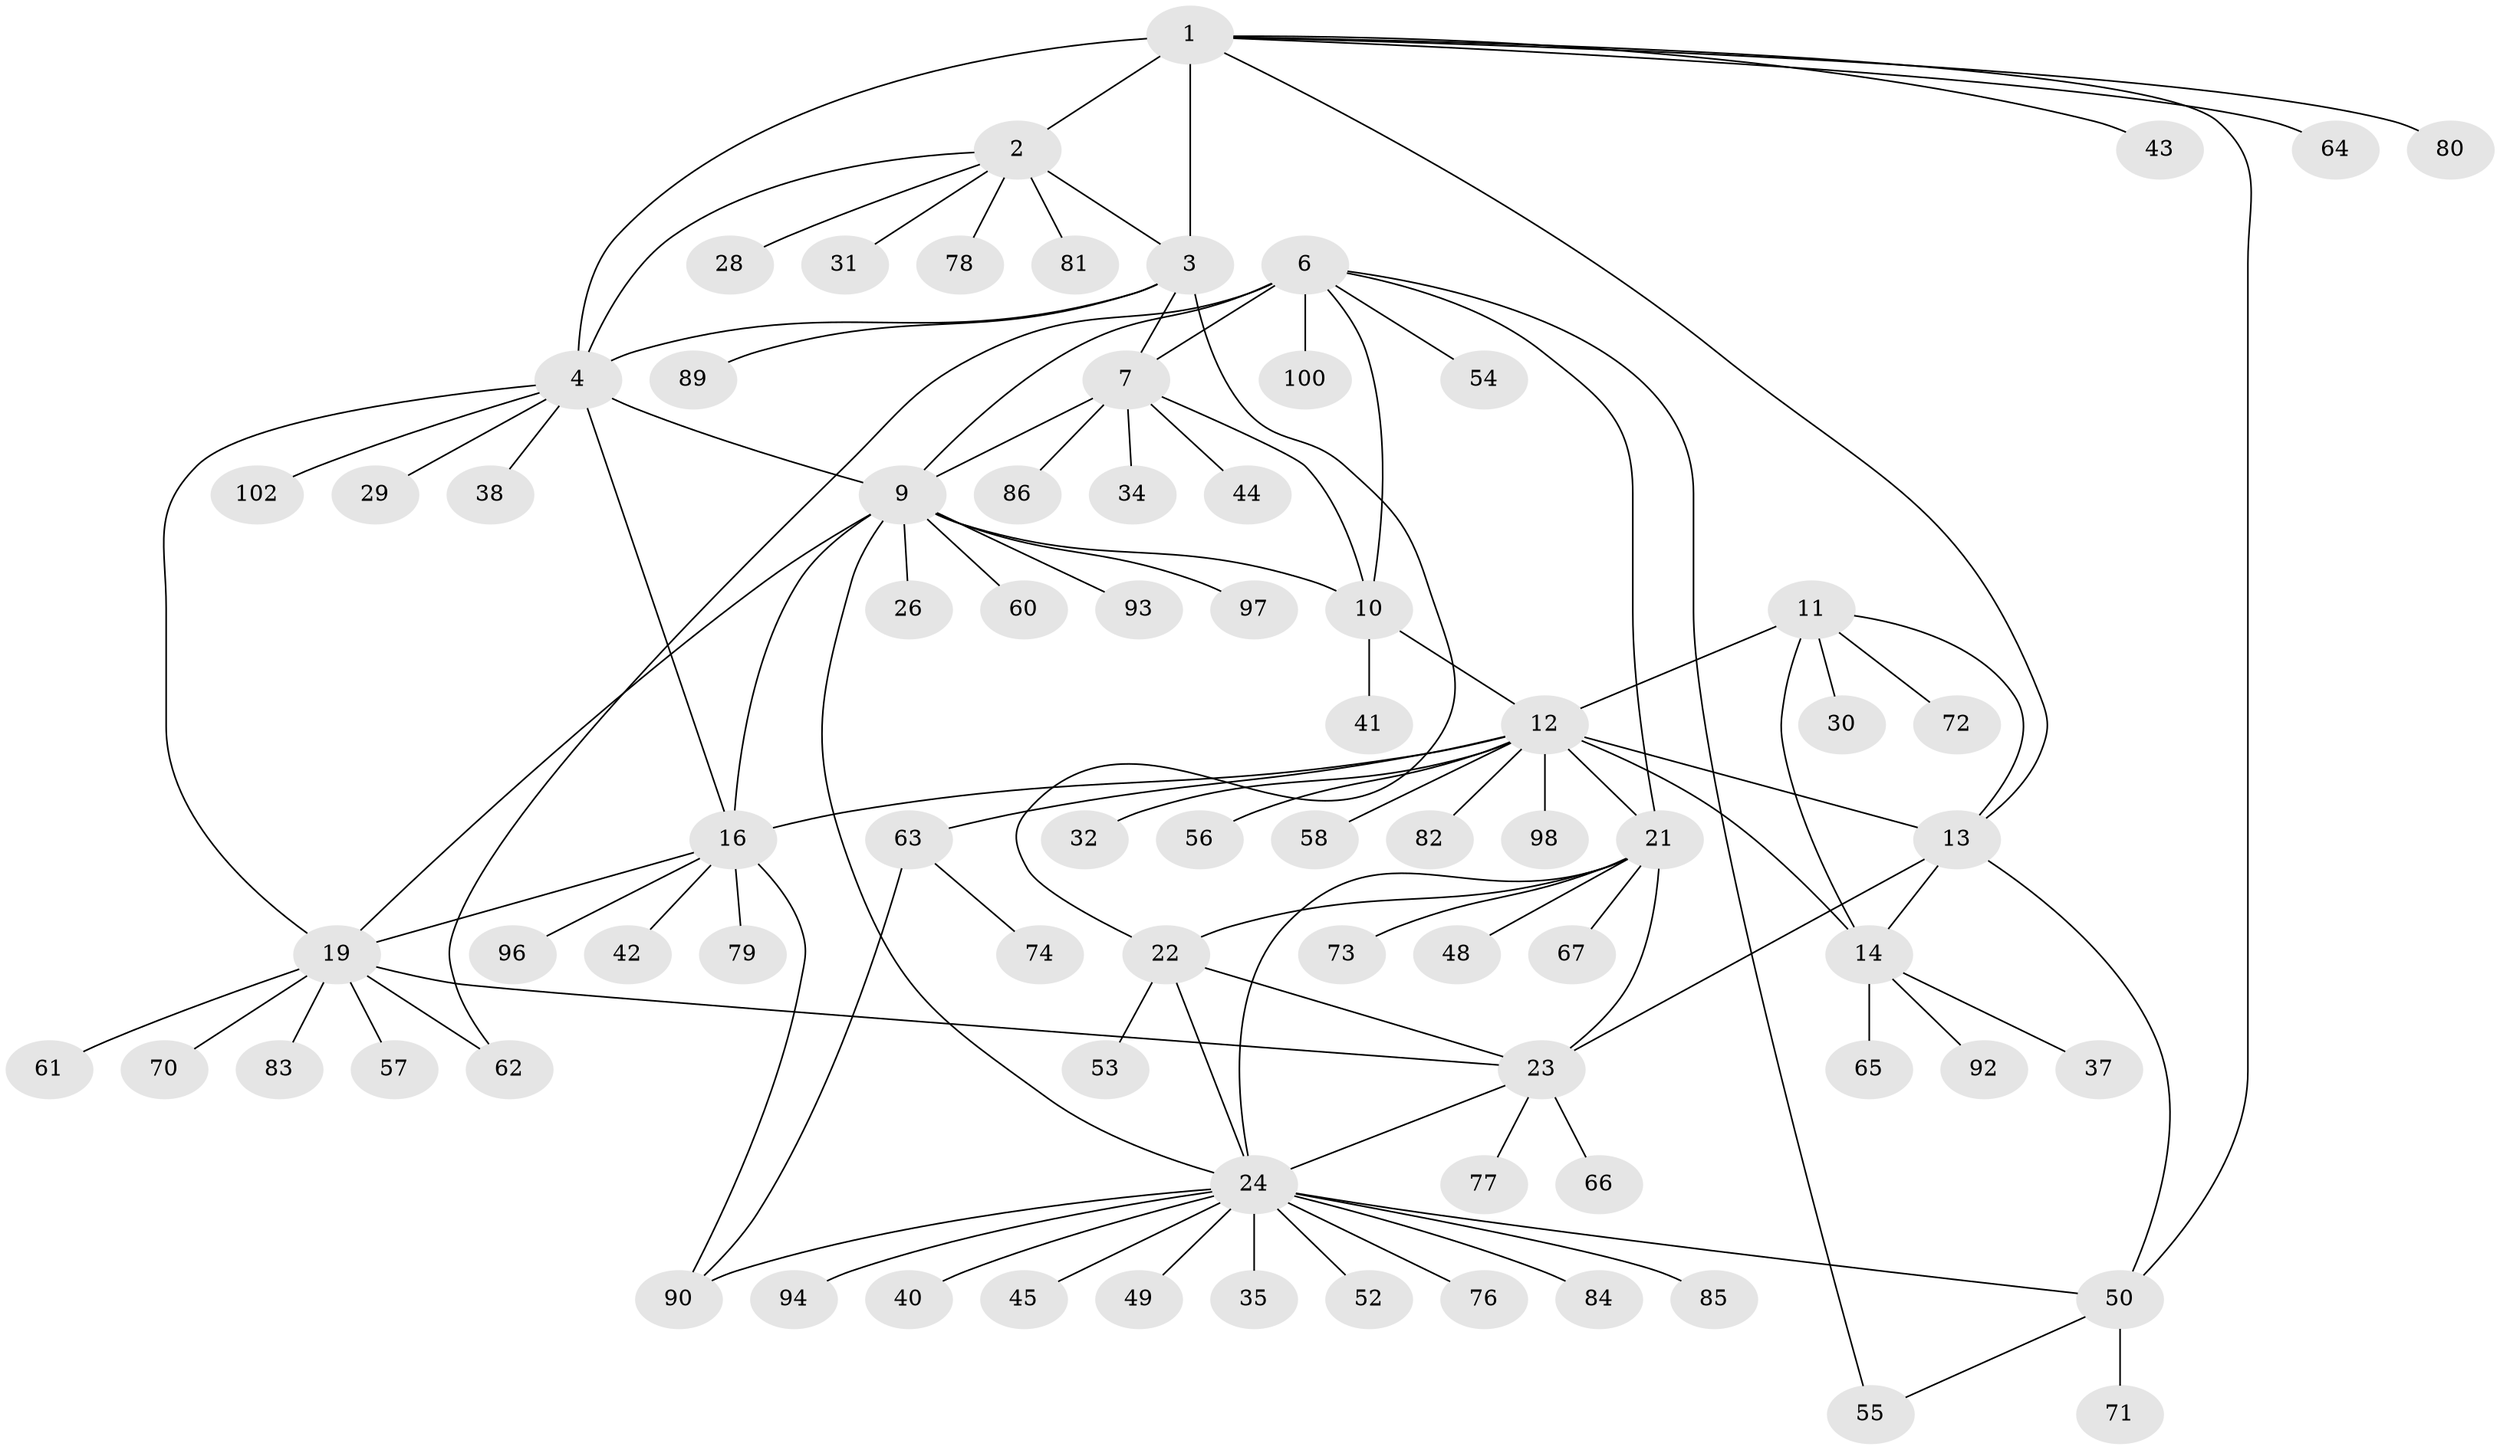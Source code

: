 // original degree distribution, {5: 0.02912621359223301, 9: 0.038834951456310676, 7: 0.07766990291262135, 6: 0.038834951456310676, 8: 0.04854368932038835, 11: 0.009708737864077669, 15: 0.009708737864077669, 2: 0.0970873786407767, 1: 0.6116504854368932, 3: 0.038834951456310676}
// Generated by graph-tools (version 1.1) at 2025/42/03/06/25 10:42:15]
// undirected, 78 vertices, 106 edges
graph export_dot {
graph [start="1"]
  node [color=gray90,style=filled];
  1 [super="+5"];
  2 [super="+51"];
  3 [super="+27"];
  4 [super="+17"];
  6 [super="+8"];
  7 [super="+69"];
  9 [super="+20"];
  10;
  11 [super="+47"];
  12 [super="+15"];
  13 [super="+103"];
  14 [super="+33"];
  16 [super="+18"];
  19 [super="+59"];
  21 [super="+25"];
  22 [super="+36"];
  23 [super="+101"];
  24 [super="+87"];
  26 [super="+91"];
  28;
  29;
  30;
  31 [super="+46"];
  32;
  34;
  35;
  37 [super="+39"];
  38;
  40;
  41;
  42;
  43;
  44;
  45;
  48;
  49;
  50 [super="+68"];
  52;
  53;
  54;
  55 [super="+88"];
  56 [super="+95"];
  57;
  58;
  60 [super="+75"];
  61;
  62;
  63 [super="+99"];
  64;
  65;
  66;
  67;
  70;
  71;
  72;
  73;
  74;
  76;
  77;
  78;
  79;
  80;
  81;
  82;
  83;
  84;
  85;
  86;
  89;
  90;
  92;
  93;
  94;
  96;
  97;
  98;
  100;
  102;
  1 -- 2 [weight=2];
  1 -- 3 [weight=2];
  1 -- 4 [weight=2];
  1 -- 50;
  1 -- 64;
  1 -- 43;
  1 -- 13;
  1 -- 80;
  2 -- 3;
  2 -- 4;
  2 -- 28;
  2 -- 31;
  2 -- 78;
  2 -- 81;
  3 -- 4;
  3 -- 7;
  3 -- 22;
  3 -- 89;
  4 -- 38;
  4 -- 16 [weight=2];
  4 -- 19;
  4 -- 102;
  4 -- 29;
  4 -- 9;
  6 -- 7 [weight=2];
  6 -- 9 [weight=2];
  6 -- 10 [weight=2];
  6 -- 21;
  6 -- 54;
  6 -- 55;
  6 -- 62;
  6 -- 100;
  7 -- 9;
  7 -- 10;
  7 -- 34;
  7 -- 44;
  7 -- 86;
  9 -- 10;
  9 -- 26;
  9 -- 60;
  9 -- 16 [weight=2];
  9 -- 97;
  9 -- 19;
  9 -- 93;
  9 -- 24;
  10 -- 41;
  10 -- 12;
  11 -- 12 [weight=2];
  11 -- 13;
  11 -- 14;
  11 -- 30;
  11 -- 72;
  12 -- 13 [weight=2];
  12 -- 14 [weight=2];
  12 -- 32;
  12 -- 58;
  12 -- 63;
  12 -- 82;
  12 -- 98;
  12 -- 21;
  12 -- 56;
  12 -- 16;
  13 -- 14;
  13 -- 50;
  13 -- 23;
  14 -- 37;
  14 -- 65;
  14 -- 92;
  16 -- 19 [weight=2];
  16 -- 79;
  16 -- 90;
  16 -- 96;
  16 -- 42;
  19 -- 23;
  19 -- 57;
  19 -- 61;
  19 -- 62;
  19 -- 70;
  19 -- 83;
  21 -- 22 [weight=2];
  21 -- 23 [weight=2];
  21 -- 24 [weight=2];
  21 -- 73;
  21 -- 48;
  21 -- 67;
  22 -- 23;
  22 -- 24;
  22 -- 53;
  23 -- 24;
  23 -- 66;
  23 -- 77;
  24 -- 35;
  24 -- 40;
  24 -- 45;
  24 -- 49;
  24 -- 52;
  24 -- 76;
  24 -- 84;
  24 -- 85;
  24 -- 94;
  24 -- 90;
  24 -- 50;
  50 -- 55;
  50 -- 71;
  63 -- 74;
  63 -- 90;
}
